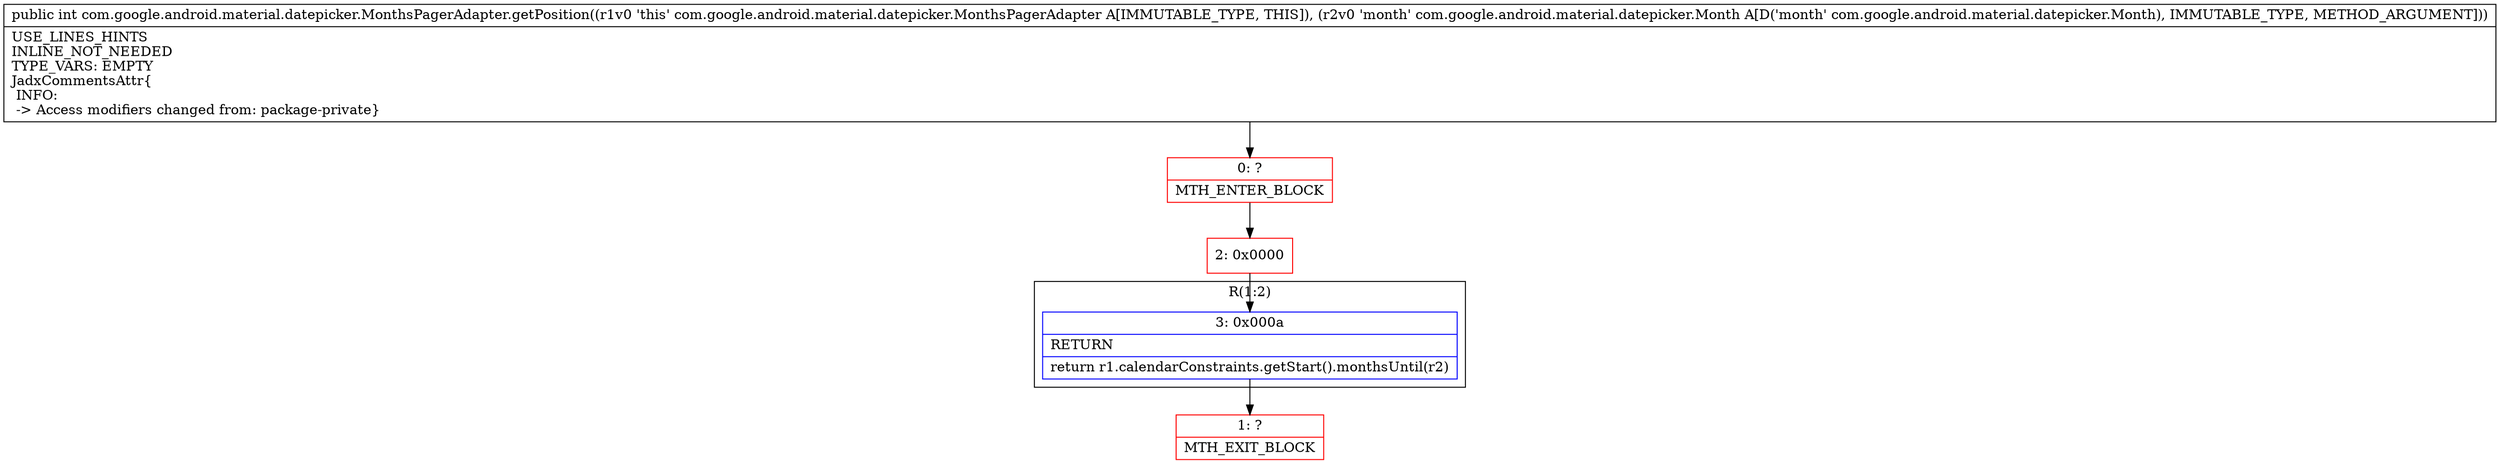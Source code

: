 digraph "CFG forcom.google.android.material.datepicker.MonthsPagerAdapter.getPosition(Lcom\/google\/android\/material\/datepicker\/Month;)I" {
subgraph cluster_Region_223136620 {
label = "R(1:2)";
node [shape=record,color=blue];
Node_3 [shape=record,label="{3\:\ 0x000a|RETURN\l|return r1.calendarConstraints.getStart().monthsUntil(r2)\l}"];
}
Node_0 [shape=record,color=red,label="{0\:\ ?|MTH_ENTER_BLOCK\l}"];
Node_2 [shape=record,color=red,label="{2\:\ 0x0000}"];
Node_1 [shape=record,color=red,label="{1\:\ ?|MTH_EXIT_BLOCK\l}"];
MethodNode[shape=record,label="{public int com.google.android.material.datepicker.MonthsPagerAdapter.getPosition((r1v0 'this' com.google.android.material.datepicker.MonthsPagerAdapter A[IMMUTABLE_TYPE, THIS]), (r2v0 'month' com.google.android.material.datepicker.Month A[D('month' com.google.android.material.datepicker.Month), IMMUTABLE_TYPE, METHOD_ARGUMENT]))  | USE_LINES_HINTS\lINLINE_NOT_NEEDED\lTYPE_VARS: EMPTY\lJadxCommentsAttr\{\l INFO: \l \-\> Access modifiers changed from: package\-private\}\l}"];
MethodNode -> Node_0;Node_3 -> Node_1;
Node_0 -> Node_2;
Node_2 -> Node_3;
}

